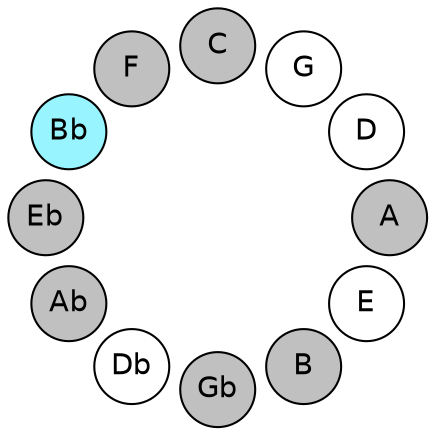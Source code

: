 
graph {

layout = circo;
mindist = .1

node [shape = circle, fontname = Helvetica, margin = 0, style = filled]
edge [style=invis]

subgraph 1 {
	E -- B -- Gb -- Db -- Ab -- Eb -- Bb -- F -- C -- G -- D -- A -- E
}

E [fillcolor = white];
B [fillcolor = gray];
Gb [fillcolor = gray];
Db [fillcolor = white];
Ab [fillcolor = gray];
Eb [fillcolor = gray];
Bb [fillcolor = cadetblue1];
F [fillcolor = gray];
C [fillcolor = gray];
G [fillcolor = white];
D [fillcolor = white];
A [fillcolor = gray];
}
